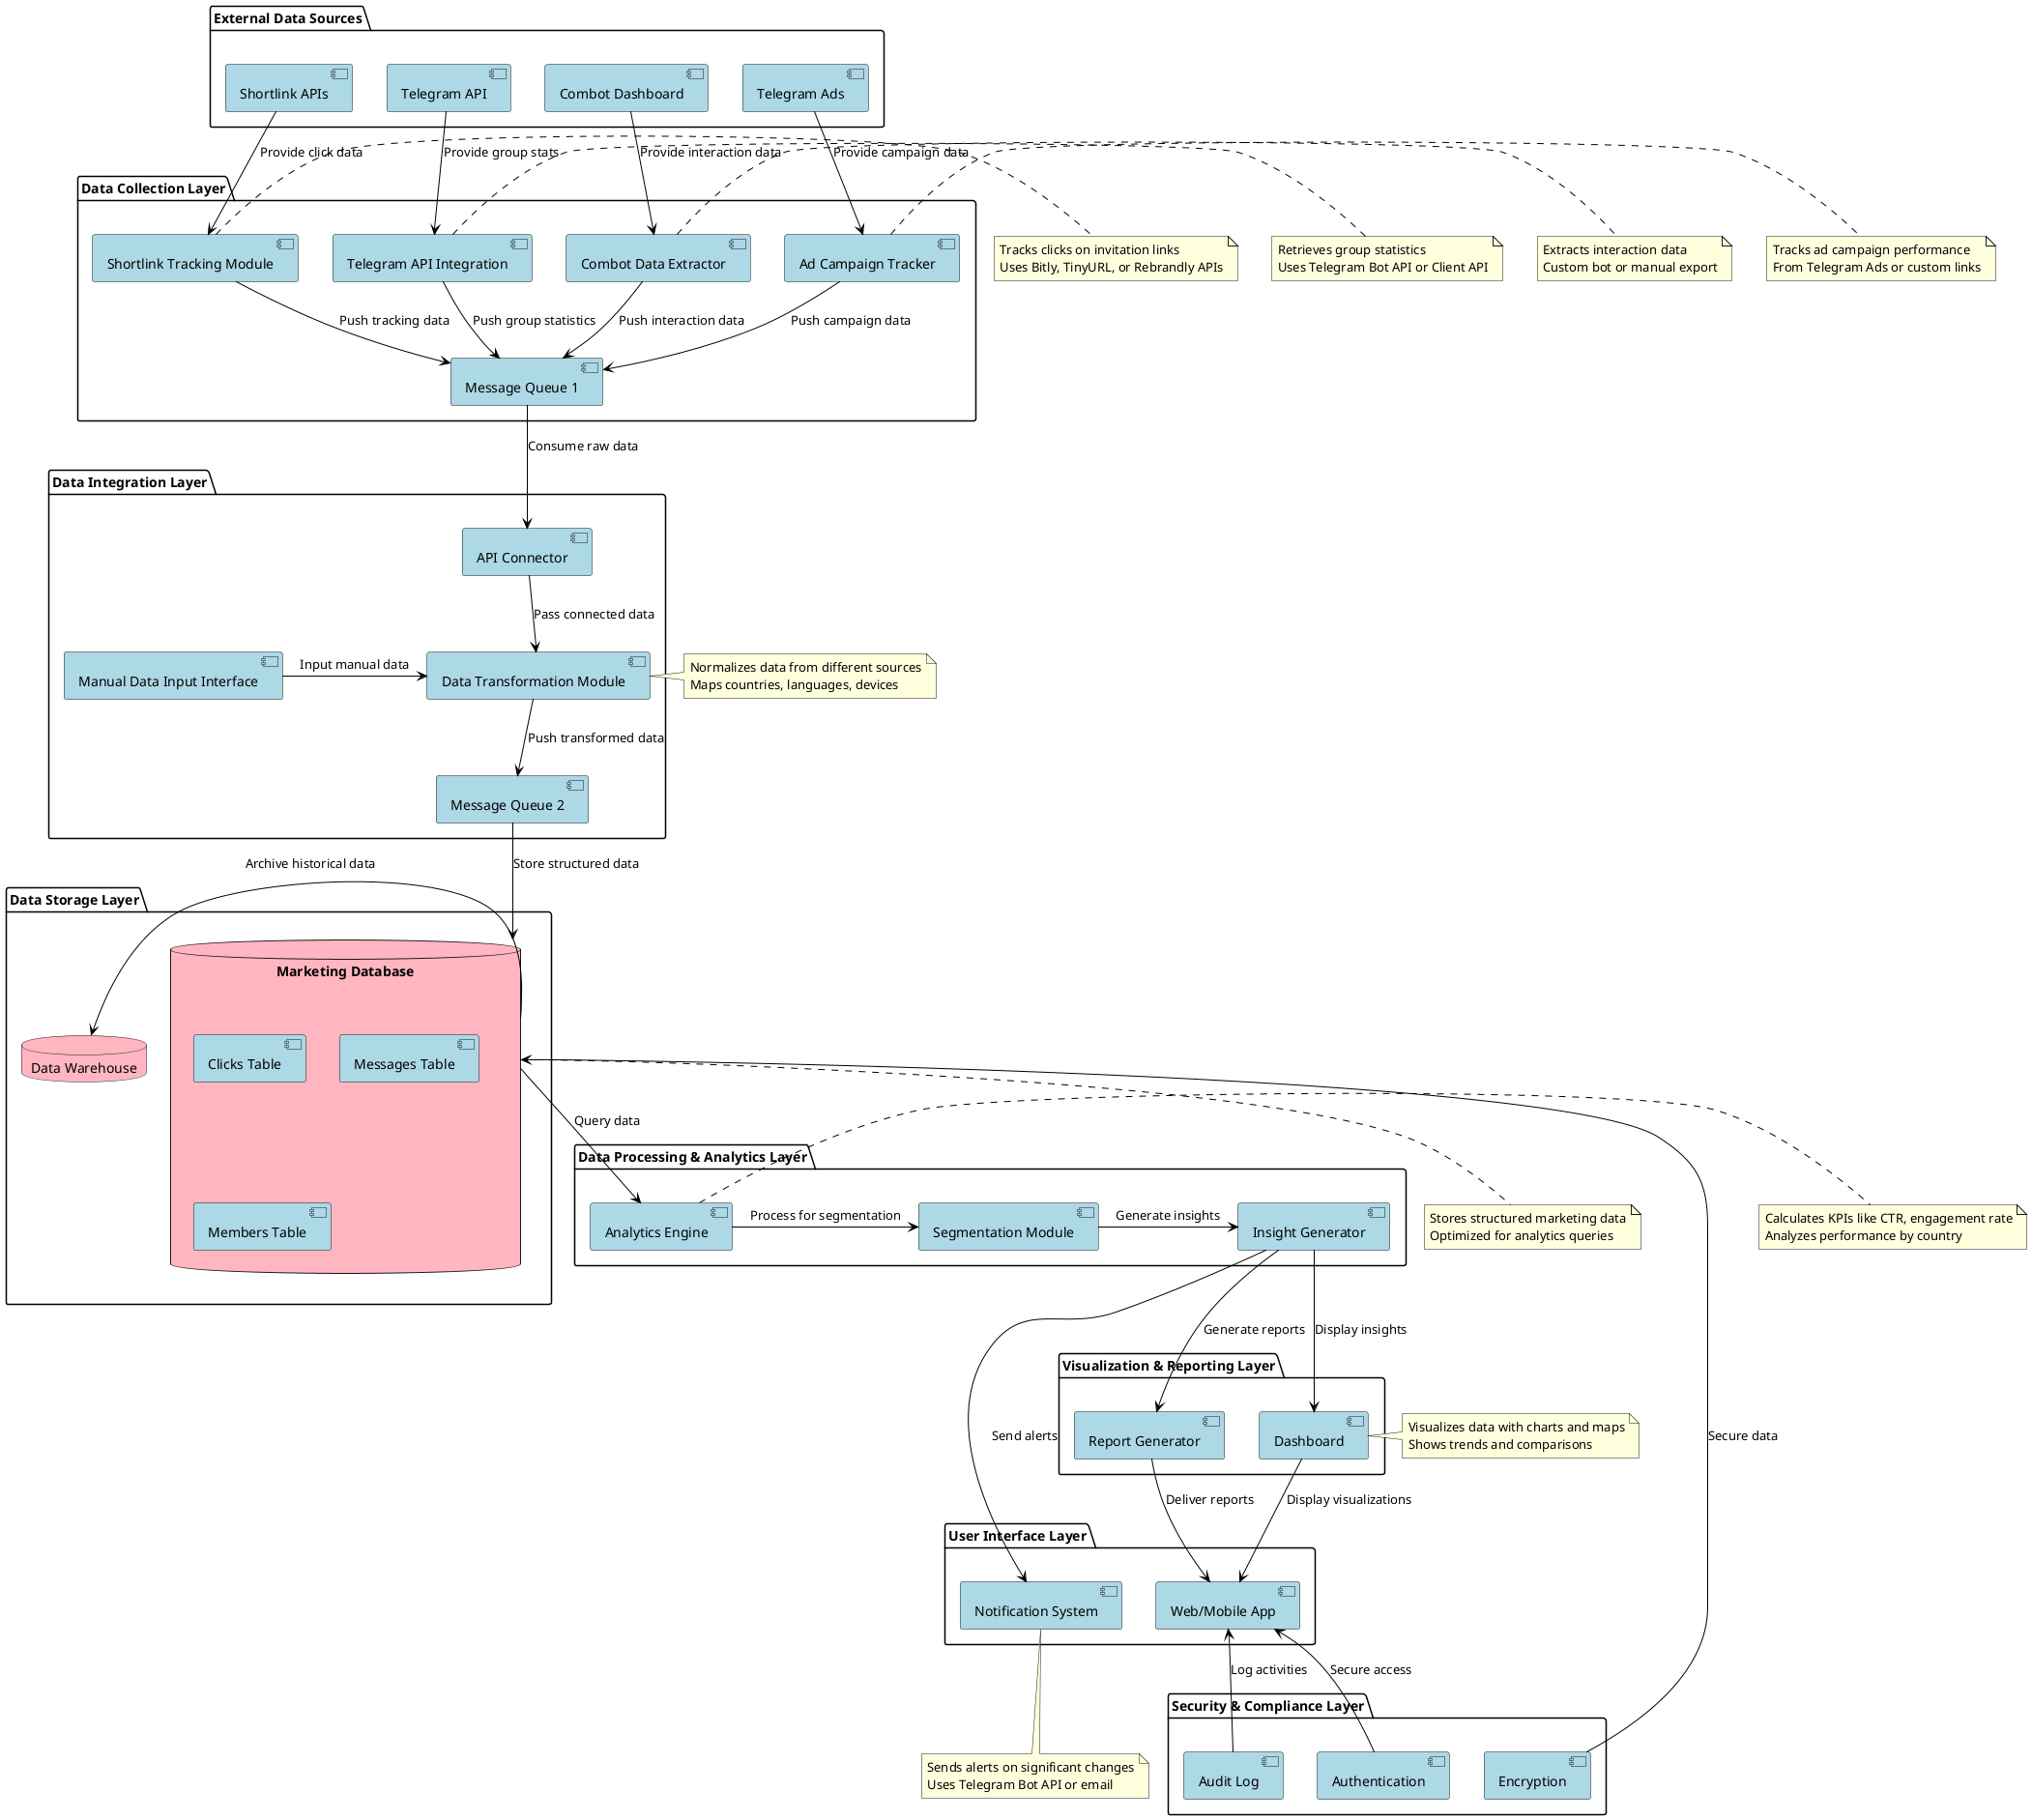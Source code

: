@startuml Marketing Analytics System - Component Diagram

' Style
skinparam {
    ComponentBackgroundColor LightBlue
    DatabaseBackgroundColor LightPink
    QueueBackgroundColor LightYellow
    InterfaceBackgroundColor LightGreen
    ArrowColor Black
    BorderColor Gray
}

' Components
package "External Data Sources" {
    [Shortlink APIs] as ShortlinkAPI
    [Telegram API] as TelegramAPI
    [Combot Dashboard] as CombotDash
    [Telegram Ads] as TelegramAds
}

package "Data Collection Layer" {
    [Shortlink Tracking Module] as ShortlinkTracker
    [Telegram API Integration] as TelegramIntegration
    [Combot Data Extractor] as CombotExtractor
    [Ad Campaign Tracker] as AdTracker
    [Message Queue 1] as MQ1
    
    ShortlinkTracker -down-> MQ1 : "Push tracking data"
    TelegramIntegration -down-> MQ1 : "Push group statistics"
    CombotExtractor -down-> MQ1 : "Push interaction data"
    AdTracker -down-> MQ1 : "Push campaign data"
}

package "Data Integration Layer" {
    [API Connector] as APIConnector
    [Data Transformation Module] as DataTransformer
    [Manual Data Input Interface] as ManualInput
    [Message Queue 2] as MQ2
    
    MQ1 -down-> APIConnector : "Consume raw data"
    APIConnector -down-> DataTransformer : "Pass connected data"
    ManualInput -right-> DataTransformer : "Input manual data"
    DataTransformer -down-> MQ2 : "Push transformed data"
}

package "Data Storage Layer" {
    database "Marketing Database" as DB {
        [Clicks Table]
        [Messages Table]
        [Members Table]
    }
    
    database "Data Warehouse" as DW
    
    MQ2 -down-> DB : "Store structured data"
    DB -right-> DW : "Archive historical data"
}

package "Data Processing & Analytics Layer" {
    [Analytics Engine] as AnalyticsEngine
    [Segmentation Module] as SegmentationModule
    [Insight Generator] as InsightGenerator
    
    DB -down-> AnalyticsEngine : "Query data"
    AnalyticsEngine -right-> SegmentationModule : "Process for segmentation"
    SegmentationModule -right-> InsightGenerator : "Generate insights"
}

package "Visualization & Reporting Layer" {
    [Dashboard] as Dashboard
    [Report Generator] as ReportGenerator
    
    InsightGenerator -down-> Dashboard : "Display insights"
    InsightGenerator -down-> ReportGenerator : "Generate reports"
}

package "User Interface Layer" {
    [Web/Mobile App] as WebApp
    [Notification System] as NotificationSystem
    
    Dashboard -down-> WebApp : "Display visualizations"
    ReportGenerator -down-> WebApp : "Deliver reports"
    InsightGenerator -down-> NotificationSystem : "Send alerts"
}

package "Security & Compliance Layer" {
    [Authentication] as Auth
    [Encryption] as Encrypt
    [Audit Log] as AuditLog
    
    Auth -up-> WebApp : "Secure access"
    Encrypt -up-> DB : "Secure data"
    AuditLog -up-> WebApp : "Log activities"
}

' External connections
ShortlinkAPI -down-> ShortlinkTracker : "Provide click data"
TelegramAPI -down-> TelegramIntegration : "Provide group stats"
CombotDash -down-> CombotExtractor : "Provide interaction data"
TelegramAds -down-> AdTracker : "Provide campaign data"

' Notes
note right of ShortlinkTracker
  Tracks clicks on invitation links
  Uses Bitly, TinyURL, or Rebrandly APIs
end note

note right of TelegramIntegration
  Retrieves group statistics
  Uses Telegram Bot API or Client API
end note

note right of CombotExtractor
  Extracts interaction data
  Custom bot or manual export
end note

note right of AdTracker
  Tracks ad campaign performance
  From Telegram Ads or custom links
end note

note right of DataTransformer
  Normalizes data from different sources
  Maps countries, languages, devices
end note

note bottom of DB
  Stores structured marketing data
  Optimized for analytics queries
end note

note right of AnalyticsEngine
  Calculates KPIs like CTR, engagement rate
  Analyzes performance by country
end note

note right of Dashboard
  Visualizes data with charts and maps
  Shows trends and comparisons
end note

note bottom of NotificationSystem
  Sends alerts on significant changes
  Uses Telegram Bot API or email
end note

@enduml 